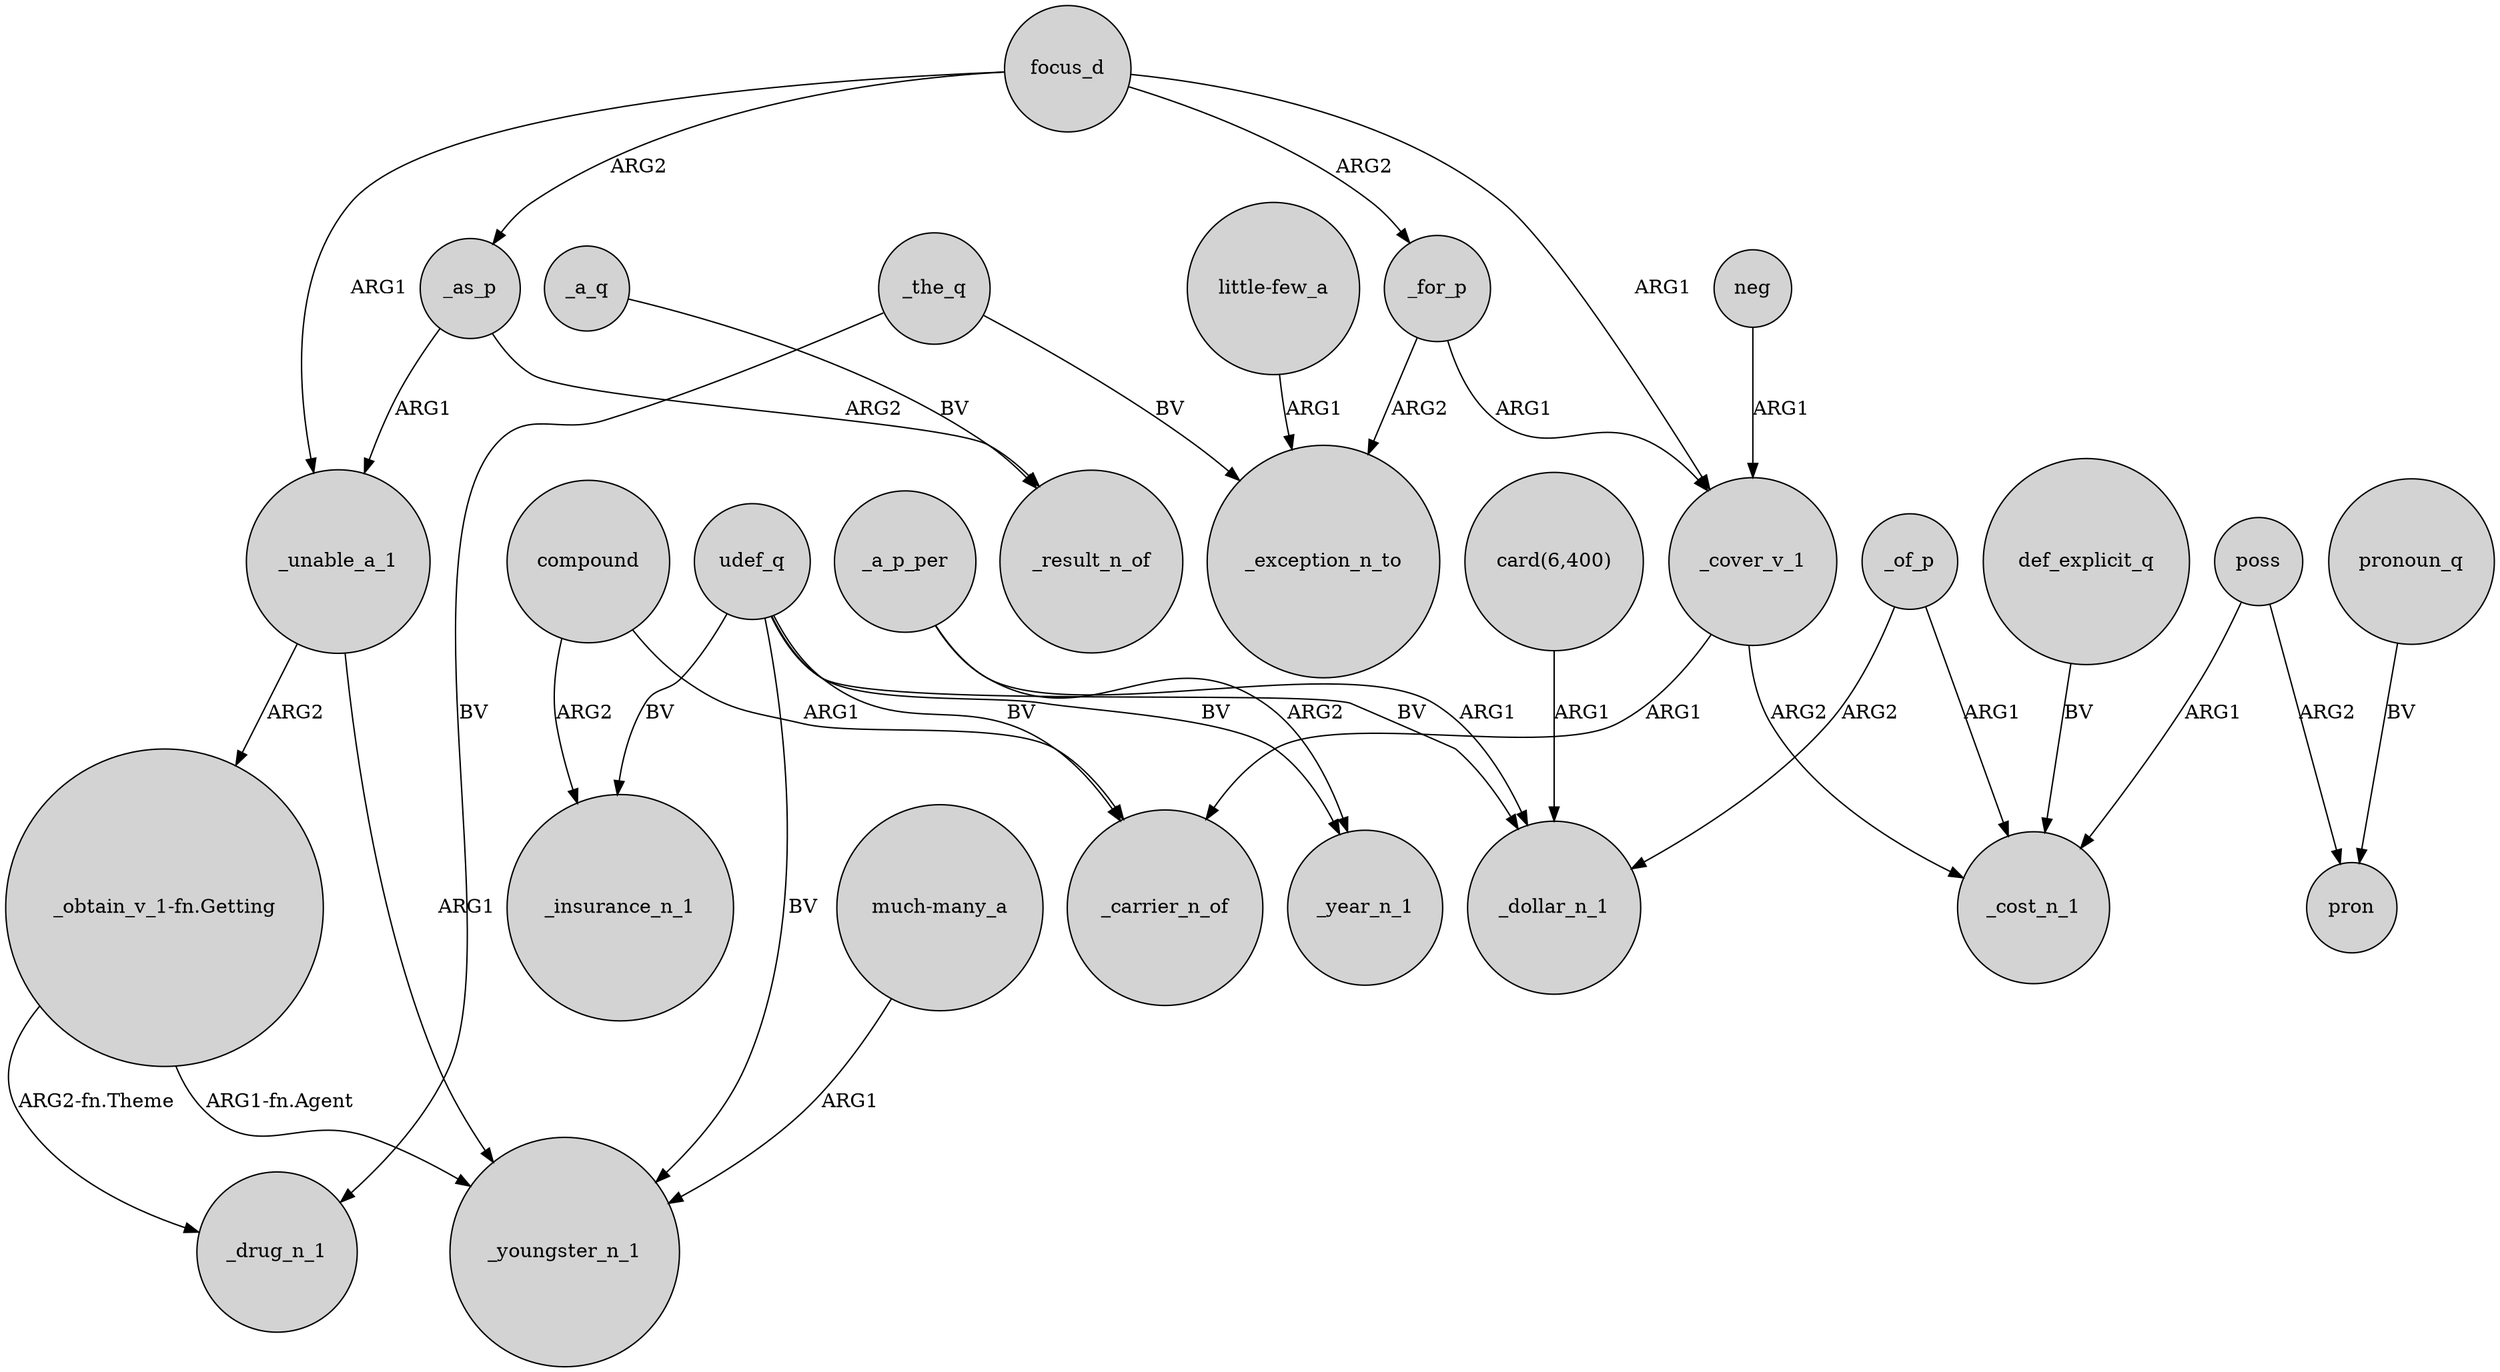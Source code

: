 digraph {
	node [shape=circle style=filled]
	_cover_v_1 -> _carrier_n_of [label=ARG1]
	_unable_a_1 -> _youngster_n_1 [label=ARG1]
	compound -> _insurance_n_1 [label=ARG2]
	"_obtain_v_1-fn.Getting" -> _youngster_n_1 [label="ARG1-fn.Agent"]
	poss -> pron [label=ARG2]
	_a_p_per -> _year_n_1 [label=ARG2]
	udef_q -> _youngster_n_1 [label=BV]
	udef_q -> _insurance_n_1 [label=BV]
	neg -> _cover_v_1 [label=ARG1]
	"_obtain_v_1-fn.Getting" -> _drug_n_1 [label="ARG2-fn.Theme"]
	focus_d -> _as_p [label=ARG2]
	_a_q -> _result_n_of [label=BV]
	focus_d -> _unable_a_1 [label=ARG1]
	compound -> _carrier_n_of [label=ARG1]
	focus_d -> _for_p [label=ARG2]
	_as_p -> _unable_a_1 [label=ARG1]
	_the_q -> _drug_n_1 [label=BV]
	_of_p -> _cost_n_1 [label=ARG1]
	_a_p_per -> _dollar_n_1 [label=ARG1]
	_for_p -> _cover_v_1 [label=ARG1]
	pronoun_q -> pron [label=BV]
	_as_p -> _result_n_of [label=ARG2]
	_the_q -> _exception_n_to [label=BV]
	"little-few_a" -> _exception_n_to [label=ARG1]
	_for_p -> _exception_n_to [label=ARG2]
	focus_d -> _cover_v_1 [label=ARG1]
	"much-many_a" -> _youngster_n_1 [label=ARG1]
	udef_q -> _carrier_n_of [label=BV]
	udef_q -> _year_n_1 [label=BV]
	_of_p -> _dollar_n_1 [label=ARG2]
	def_explicit_q -> _cost_n_1 [label=BV]
	poss -> _cost_n_1 [label=ARG1]
	"card(6,400)" -> _dollar_n_1 [label=ARG1]
	_cover_v_1 -> _cost_n_1 [label=ARG2]
	udef_q -> _dollar_n_1 [label=BV]
	_unable_a_1 -> "_obtain_v_1-fn.Getting" [label=ARG2]
}
